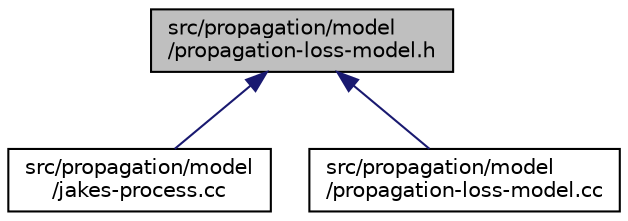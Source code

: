 digraph "src/propagation/model/propagation-loss-model.h"
{
 // LATEX_PDF_SIZE
  edge [fontname="Helvetica",fontsize="10",labelfontname="Helvetica",labelfontsize="10"];
  node [fontname="Helvetica",fontsize="10",shape=record];
  Node1 [label="src/propagation/model\l/propagation-loss-model.h",height=0.2,width=0.4,color="black", fillcolor="grey75", style="filled", fontcolor="black",tooltip=" "];
  Node1 -> Node2 [dir="back",color="midnightblue",fontsize="10",style="solid",fontname="Helvetica"];
  Node2 [label="src/propagation/model\l/jakes-process.cc",height=0.2,width=0.4,color="black", fillcolor="white", style="filled",URL="$jakes-process_8cc.html",tooltip=" "];
  Node1 -> Node3 [dir="back",color="midnightblue",fontsize="10",style="solid",fontname="Helvetica"];
  Node3 [label="src/propagation/model\l/propagation-loss-model.cc",height=0.2,width=0.4,color="black", fillcolor="white", style="filled",URL="$propagation-loss-model_8cc.html",tooltip=" "];
}
